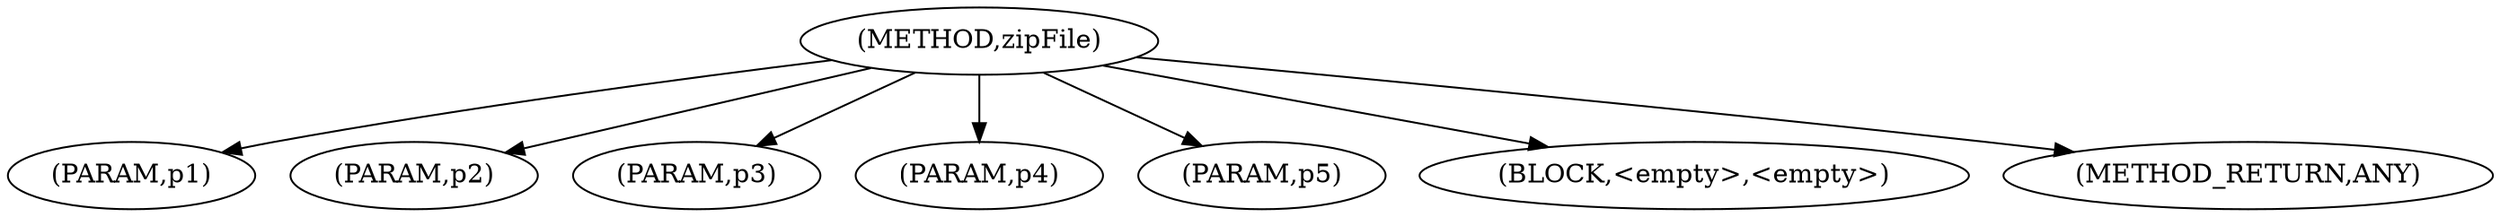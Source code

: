digraph "zipFile" {  
"422" [label = <(METHOD,zipFile)> ]
"423" [label = <(PARAM,p1)> ]
"424" [label = <(PARAM,p2)> ]
"425" [label = <(PARAM,p3)> ]
"426" [label = <(PARAM,p4)> ]
"427" [label = <(PARAM,p5)> ]
"428" [label = <(BLOCK,&lt;empty&gt;,&lt;empty&gt;)> ]
"429" [label = <(METHOD_RETURN,ANY)> ]
  "422" -> "423" 
  "422" -> "428" 
  "422" -> "424" 
  "422" -> "429" 
  "422" -> "425" 
  "422" -> "426" 
  "422" -> "427" 
}
